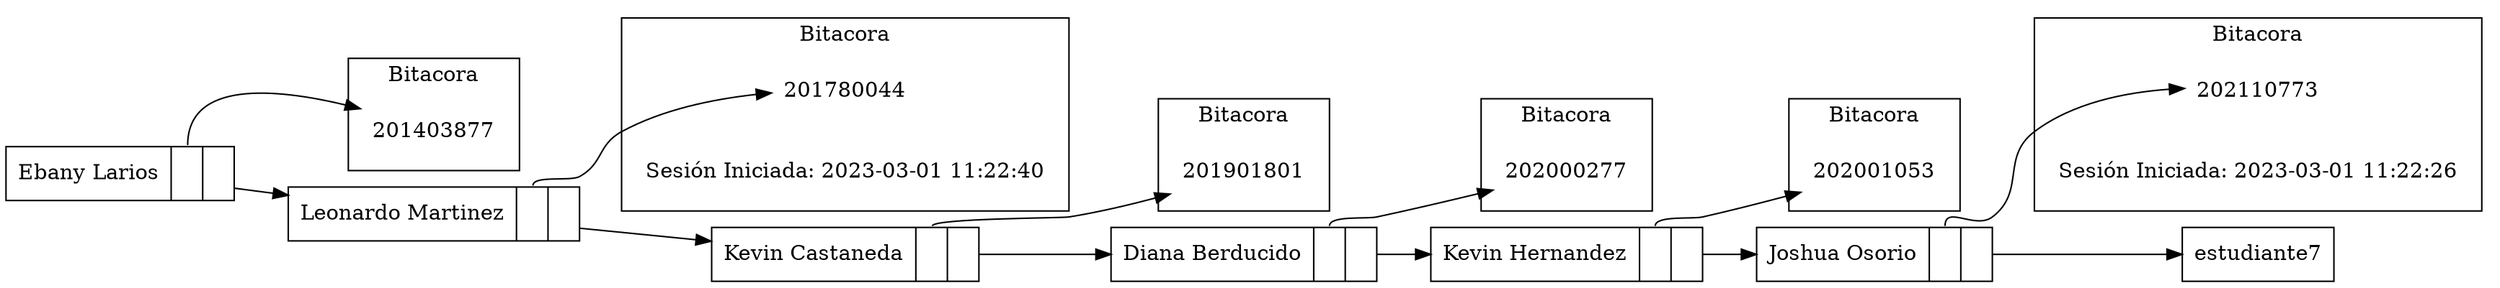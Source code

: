 digraph {
rankdir=LR;
node [shape=record];
subgraph cluster_notas0 {
node [shape=plaintext];
label = "Bitacora";
"201403877";
 }
subgraph cluster_notas1 {
node [shape=plaintext];
label = "Bitacora";
"201780044";
"Sesión Iniciada: 2023-03-01 11:22:40";
 }
subgraph cluster_notas2 {
node [shape=plaintext];
label = "Bitacora";
"201901801";
 }
subgraph cluster_notas3 {
node [shape=plaintext];
label = "Bitacora";
"202000277";
 }
subgraph cluster_notas4 {
node [shape=plaintext];
label = "Bitacora";
"202001053";
 }
subgraph cluster_notas5 {
node [shape=plaintext];
label = "Bitacora";
"202110773";
"Sesión Iniciada: 2023-03-01 11:22:26";
 }
estudiante1 [label="{Ebany Larios|<notas> |<siguiente> }"];
estudiante2 [label="{Leonardo Martinez|<notas> |<siguiente> }"];
estudiante3 [label="{Kevin Castaneda|<notas> |<siguiente> }"];
estudiante4 [label="{Diana Berducido|<notas> |<siguiente> }"];
estudiante5 [label="{Kevin Hernandez|<notas> |<siguiente> }"];
estudiante6 [label="{Joshua Osorio|<notas> |<siguiente> }"];
estudiante1 -> estudiante2;
estudiante2 -> estudiante3;
estudiante3 -> estudiante4;
estudiante4 -> estudiante5;
estudiante5 -> estudiante6;
estudiante6 -> estudiante7;
estudiante1:notas -> 201403877;
estudiante2:notas -> 201780044;
estudiante3:notas -> 201901801;
estudiante4:notas -> 202000277;
estudiante5:notas -> 202001053;
estudiante6:notas -> 202110773;
}

